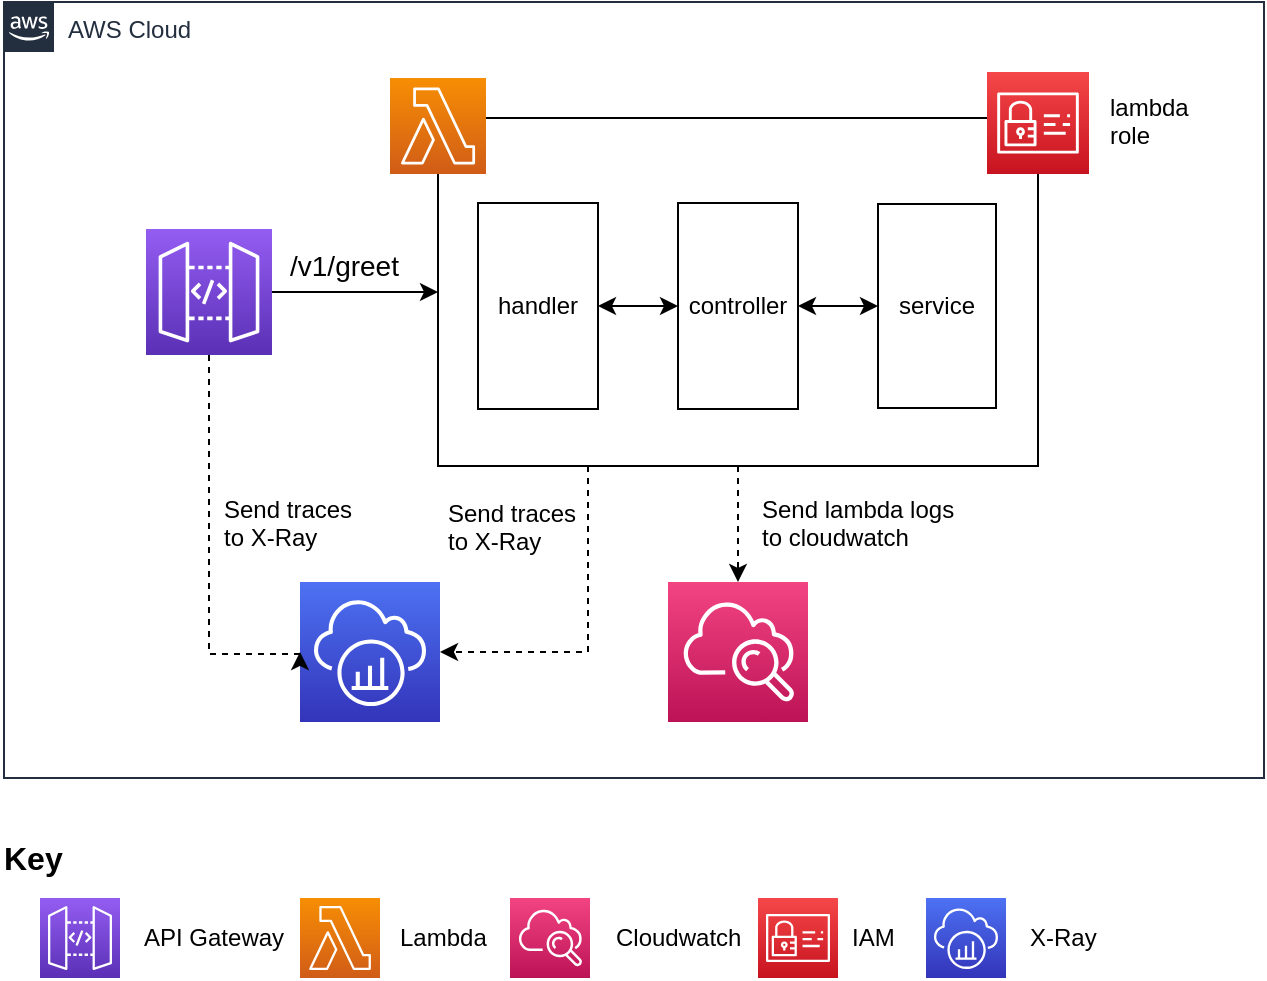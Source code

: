 <mxfile version="14.2.4" type="embed">
    <diagram id="6w1g0II_0v7g0-RlPUKM" name="Page-1">
        <mxGraphModel dx="442" dy="363" grid="1" gridSize="10" guides="1" tooltips="1" connect="1" arrows="1" fold="1" page="1" pageScale="1" pageWidth="1169" pageHeight="827" background="none" math="0" shadow="0">
            <root>
                <mxCell id="0"/>
                <mxCell id="1" parent="0"/>
                <mxCell id="VJhF8_b7LZ2ZCpZNgZdt-1" value="AWS Cloud" style="points=[[0,0],[0.25,0],[0.5,0],[0.75,0],[1,0],[1,0.25],[1,0.5],[1,0.75],[1,1],[0.75,1],[0.5,1],[0.25,1],[0,1],[0,0.75],[0,0.5],[0,0.25]];outlineConnect=0;gradientColor=none;html=1;whiteSpace=wrap;fontSize=12;fontStyle=0;shape=mxgraph.aws4.group;grIcon=mxgraph.aws4.group_aws_cloud_alt;strokeColor=#232F3E;fillColor=none;verticalAlign=top;align=left;spacingLeft=30;fontColor=#232F3E;dashed=0;" parent="1" vertex="1">
                    <mxGeometry x="269" y="252" width="630" height="388" as="geometry"/>
                </mxCell>
                <mxCell id="A0feqh_LO4c4gAYyQwBR-2" value="&lt;font style=&quot;font-size: 14px&quot;&gt;/v1/greet&lt;/font&gt;" style="text;html=1;resizable=0;points=[];autosize=1;align=left;verticalAlign=top;spacingTop=-4;" parent="1" vertex="1">
                    <mxGeometry x="410" y="372.5" width="70" height="20" as="geometry"/>
                </mxCell>
                <mxCell id="b237HD22X1SUacGwKrPa-4" style="edgeStyle=orthogonalEdgeStyle;rounded=0;orthogonalLoop=1;jettySize=auto;html=1;exitX=0.5;exitY=1;exitDx=0;exitDy=0;dashed=1;" parent="1" source="A0feqh_LO4c4gAYyQwBR-9" target="b237HD22X1SUacGwKrPa-3" edge="1">
                    <mxGeometry relative="1" as="geometry"/>
                </mxCell>
                <mxCell id="A0feqh_LO4c4gAYyQwBR-9" value="" style="rounded=0;whiteSpace=wrap;html=1;fillColor=none;" parent="1" vertex="1">
                    <mxGeometry x="486" y="310" width="300" height="174" as="geometry"/>
                </mxCell>
                <mxCell id="A0feqh_LO4c4gAYyQwBR-16" style="edgeStyle=orthogonalEdgeStyle;rounded=0;orthogonalLoop=1;jettySize=auto;html=1;exitX=1;exitY=0.5;exitDx=0;exitDy=0;entryX=0;entryY=0.5;entryDx=0;entryDy=0;startArrow=classic;startFill=1;" parent="1" source="A0feqh_LO4c4gAYyQwBR-11" target="A0feqh_LO4c4gAYyQwBR-12" edge="1">
                    <mxGeometry relative="1" as="geometry"/>
                </mxCell>
                <mxCell id="A0feqh_LO4c4gAYyQwBR-11" value="handler" style="rounded=0;whiteSpace=wrap;html=1;fillColor=none;" parent="1" vertex="1">
                    <mxGeometry x="506" y="352.5" width="60" height="103" as="geometry"/>
                </mxCell>
                <mxCell id="A0feqh_LO4c4gAYyQwBR-18" style="edgeStyle=orthogonalEdgeStyle;rounded=0;orthogonalLoop=1;jettySize=auto;html=1;exitX=1;exitY=0.5;exitDx=0;exitDy=0;entryX=0;entryY=0.5;entryDx=0;entryDy=0;startArrow=classic;startFill=1;" parent="1" source="A0feqh_LO4c4gAYyQwBR-12" target="A0feqh_LO4c4gAYyQwBR-13" edge="1">
                    <mxGeometry relative="1" as="geometry"/>
                </mxCell>
                <mxCell id="A0feqh_LO4c4gAYyQwBR-12" value="controller" style="rounded=0;whiteSpace=wrap;html=1;fillColor=none;" parent="1" vertex="1">
                    <mxGeometry x="606" y="352.5" width="60" height="103" as="geometry"/>
                </mxCell>
                <mxCell id="A0feqh_LO4c4gAYyQwBR-13" value="service" style="rounded=0;whiteSpace=wrap;html=1;fillColor=none;" parent="1" vertex="1">
                    <mxGeometry x="706" y="353" width="59" height="102" as="geometry"/>
                </mxCell>
                <mxCell id="b237HD22X1SUacGwKrPa-2" value="" style="outlineConnect=0;fontColor=#232F3E;gradientColor=#F78E04;gradientDirection=north;fillColor=#D05C17;strokeColor=#ffffff;dashed=0;verticalLabelPosition=bottom;verticalAlign=top;align=center;html=1;fontSize=12;fontStyle=0;aspect=fixed;shape=mxgraph.aws4.resourceIcon;resIcon=mxgraph.aws4.lambda;" parent="1" vertex="1">
                    <mxGeometry x="462" y="290" width="48" height="48" as="geometry"/>
                </mxCell>
                <mxCell id="b237HD22X1SUacGwKrPa-3" value="" style="outlineConnect=0;fontColor=#232F3E;gradientColor=#F34482;gradientDirection=north;fillColor=#BC1356;strokeColor=#ffffff;dashed=0;verticalLabelPosition=bottom;verticalAlign=top;align=center;html=1;fontSize=12;fontStyle=0;aspect=fixed;shape=mxgraph.aws4.resourceIcon;resIcon=mxgraph.aws4.cloudwatch;" parent="1" vertex="1">
                    <mxGeometry x="601" y="542" width="70" height="70" as="geometry"/>
                </mxCell>
                <mxCell id="b237HD22X1SUacGwKrPa-6" style="edgeStyle=orthogonalEdgeStyle;rounded=0;orthogonalLoop=1;jettySize=auto;html=1;entryX=0;entryY=0.5;entryDx=0;entryDy=0;" parent="1" source="b237HD22X1SUacGwKrPa-5" target="A0feqh_LO4c4gAYyQwBR-9" edge="1">
                    <mxGeometry relative="1" as="geometry"/>
                </mxCell>
                <mxCell id="b237HD22X1SUacGwKrPa-5" value="" style="outlineConnect=0;fontColor=#232F3E;gradientColor=#945DF2;gradientDirection=north;fillColor=#5A30B5;strokeColor=#ffffff;dashed=0;verticalLabelPosition=bottom;verticalAlign=top;align=center;html=1;fontSize=12;fontStyle=0;aspect=fixed;shape=mxgraph.aws4.resourceIcon;resIcon=mxgraph.aws4.api_gateway;" parent="1" vertex="1">
                    <mxGeometry x="340" y="365.5" width="63" height="63" as="geometry"/>
                </mxCell>
                <mxCell id="b237HD22X1SUacGwKrPa-7" value="&lt;b&gt;&lt;font style=&quot;font-size: 16px&quot;&gt;Key&lt;/font&gt;&lt;/b&gt;" style="text;html=1;resizable=0;points=[];autosize=1;align=left;verticalAlign=top;spacingTop=-4;" parent="1" vertex="1">
                    <mxGeometry x="267" y="668" width="40" height="20" as="geometry"/>
                </mxCell>
                <mxCell id="b237HD22X1SUacGwKrPa-8" value="" style="outlineConnect=0;fontColor=#232F3E;gradientColor=#945DF2;gradientDirection=north;fillColor=#5A30B5;strokeColor=#ffffff;dashed=0;verticalLabelPosition=bottom;verticalAlign=top;align=center;html=1;fontSize=12;fontStyle=0;aspect=fixed;shape=mxgraph.aws4.resourceIcon;resIcon=mxgraph.aws4.api_gateway;" parent="1" vertex="1">
                    <mxGeometry x="287" y="700" width="40" height="40" as="geometry"/>
                </mxCell>
                <mxCell id="b237HD22X1SUacGwKrPa-9" value="API Gateway" style="text;html=1;resizable=0;points=[];autosize=1;align=left;verticalAlign=top;spacingTop=-4;" parent="1" vertex="1">
                    <mxGeometry x="337" y="710" width="90" height="20" as="geometry"/>
                </mxCell>
                <mxCell id="b237HD22X1SUacGwKrPa-10" value="" style="outlineConnect=0;fontColor=#232F3E;gradientColor=#F78E04;gradientDirection=north;fillColor=#D05C17;strokeColor=#ffffff;dashed=0;verticalLabelPosition=bottom;verticalAlign=top;align=center;html=1;fontSize=12;fontStyle=0;aspect=fixed;shape=mxgraph.aws4.resourceIcon;resIcon=mxgraph.aws4.lambda;" parent="1" vertex="1">
                    <mxGeometry x="417" y="700" width="40" height="40" as="geometry"/>
                </mxCell>
                <mxCell id="b237HD22X1SUacGwKrPa-11" value="Lambda" style="text;html=1;resizable=0;points=[];autosize=1;align=left;verticalAlign=top;spacingTop=-4;" parent="1" vertex="1">
                    <mxGeometry x="465" y="710" width="60" height="20" as="geometry"/>
                </mxCell>
                <mxCell id="b237HD22X1SUacGwKrPa-12" value="" style="outlineConnect=0;fontColor=#232F3E;gradientColor=#F34482;gradientDirection=north;fillColor=#BC1356;strokeColor=#ffffff;dashed=0;verticalLabelPosition=bottom;verticalAlign=top;align=center;html=1;fontSize=12;fontStyle=0;aspect=fixed;shape=mxgraph.aws4.resourceIcon;resIcon=mxgraph.aws4.cloudwatch;" parent="1" vertex="1">
                    <mxGeometry x="522" y="700" width="40" height="40" as="geometry"/>
                </mxCell>
                <mxCell id="b237HD22X1SUacGwKrPa-13" value="Cloudwatch" style="text;html=1;resizable=0;points=[];autosize=1;align=left;verticalAlign=top;spacingTop=-4;" parent="1" vertex="1">
                    <mxGeometry x="573" y="710" width="80" height="20" as="geometry"/>
                </mxCell>
                <mxCell id="b237HD22X1SUacGwKrPa-14" value="" style="outlineConnect=0;fontColor=#232F3E;gradientColor=#F54749;gradientDirection=north;fillColor=#C7131F;strokeColor=#ffffff;dashed=0;verticalLabelPosition=bottom;verticalAlign=top;align=center;html=1;fontSize=12;fontStyle=0;aspect=fixed;shape=mxgraph.aws4.resourceIcon;resIcon=mxgraph.aws4.identity_and_access_management;" parent="1" vertex="1">
                    <mxGeometry x="760.5" y="287" width="51" height="51" as="geometry"/>
                </mxCell>
                <mxCell id="b237HD22X1SUacGwKrPa-15" value="" style="outlineConnect=0;fontColor=#232F3E;gradientColor=#F54749;gradientDirection=north;fillColor=#C7131F;strokeColor=#ffffff;dashed=0;verticalLabelPosition=bottom;verticalAlign=top;align=center;html=1;fontSize=12;fontStyle=0;aspect=fixed;shape=mxgraph.aws4.resourceIcon;resIcon=mxgraph.aws4.identity_and_access_management;" parent="1" vertex="1">
                    <mxGeometry x="646" y="700" width="40" height="40" as="geometry"/>
                </mxCell>
                <mxCell id="b237HD22X1SUacGwKrPa-16" value="IAM" style="text;html=1;resizable=0;points=[];autosize=1;align=left;verticalAlign=top;spacingTop=-4;" parent="1" vertex="1">
                    <mxGeometry x="691" y="710" width="40" height="20" as="geometry"/>
                </mxCell>
                <mxCell id="b237HD22X1SUacGwKrPa-17" value="Send lambda logs &lt;br&gt;to cloudwatch" style="text;html=1;resizable=0;points=[];autosize=1;align=left;verticalAlign=top;spacingTop=-4;" parent="1" vertex="1">
                    <mxGeometry x="645.5" y="496" width="110" height="30" as="geometry"/>
                </mxCell>
                <mxCell id="b237HD22X1SUacGwKrPa-18" value="lambda &lt;br&gt;role" style="text;html=1;resizable=0;points=[];autosize=1;align=left;verticalAlign=top;spacingTop=-4;" parent="1" vertex="1">
                    <mxGeometry x="820" y="295" width="50" height="30" as="geometry"/>
                </mxCell>
                <mxCell id="2" value="" style="points=[[0,0,0],[0.25,0,0],[0.5,0,0],[0.75,0,0],[1,0,0],[0,1,0],[0.25,1,0],[0.5,1,0],[0.75,1,0],[1,1,0],[0,0.25,0],[0,0.5,0],[0,0.75,0],[1,0.25,0],[1,0.5,0],[1,0.75,0]];outlineConnect=0;fontColor=#232F3E;gradientColor=#4D72F3;gradientDirection=north;fillColor=#3334B9;strokeColor=#ffffff;dashed=0;verticalLabelPosition=bottom;verticalAlign=top;align=center;html=1;fontSize=12;fontStyle=0;aspect=fixed;shape=mxgraph.aws4.resourceIcon;resIcon=mxgraph.aws4.xray;" parent="1" vertex="1">
                    <mxGeometry x="417" y="542" width="70" height="70" as="geometry"/>
                </mxCell>
                <mxCell id="3" style="edgeStyle=orthogonalEdgeStyle;rounded=0;orthogonalLoop=1;jettySize=auto;html=1;dashed=1;entryX=0;entryY=0.5;entryDx=0;entryDy=0;entryPerimeter=0;" parent="1" source="b237HD22X1SUacGwKrPa-5" target="2" edge="1">
                    <mxGeometry relative="1" as="geometry">
                        <mxPoint x="646" y="494" as="sourcePoint"/>
                        <mxPoint x="646" y="552" as="targetPoint"/>
                        <Array as="points">
                            <mxPoint x="372" y="578"/>
                        </Array>
                    </mxGeometry>
                </mxCell>
                <mxCell id="4" style="edgeStyle=orthogonalEdgeStyle;rounded=0;orthogonalLoop=1;jettySize=auto;html=1;exitX=0.25;exitY=1;exitDx=0;exitDy=0;dashed=1;entryX=1;entryY=0.5;entryDx=0;entryDy=0;entryPerimeter=0;" parent="1" source="A0feqh_LO4c4gAYyQwBR-9" target="2" edge="1">
                    <mxGeometry relative="1" as="geometry">
                        <mxPoint x="646" y="494" as="sourcePoint"/>
                        <mxPoint x="646" y="552" as="targetPoint"/>
                    </mxGeometry>
                </mxCell>
                <mxCell id="5" value="" style="points=[[0,0,0],[0.25,0,0],[0.5,0,0],[0.75,0,0],[1,0,0],[0,1,0],[0.25,1,0],[0.5,1,0],[0.75,1,0],[1,1,0],[0,0.25,0],[0,0.5,0],[0,0.75,0],[1,0.25,0],[1,0.5,0],[1,0.75,0]];outlineConnect=0;fontColor=#232F3E;gradientColor=#4D72F3;gradientDirection=north;fillColor=#3334B9;strokeColor=#ffffff;dashed=0;verticalLabelPosition=bottom;verticalAlign=top;align=center;html=1;fontSize=12;fontStyle=0;aspect=fixed;shape=mxgraph.aws4.resourceIcon;resIcon=mxgraph.aws4.xray;" parent="1" vertex="1">
                    <mxGeometry x="730" y="700" width="40" height="40" as="geometry"/>
                </mxCell>
                <mxCell id="6" value="X-Ray" style="text;html=1;resizable=0;points=[];autosize=1;align=left;verticalAlign=top;spacingTop=-4;" parent="1" vertex="1">
                    <mxGeometry x="780" y="710" width="50" height="20" as="geometry"/>
                </mxCell>
                <mxCell id="7" value="Send traces &lt;br&gt;to X-Ray" style="text;html=1;resizable=0;points=[];autosize=1;align=left;verticalAlign=top;spacingTop=-4;" parent="1" vertex="1">
                    <mxGeometry x="377" y="496" width="80" height="30" as="geometry"/>
                </mxCell>
                <mxCell id="8" value="Send traces &lt;br&gt;to X-Ray" style="text;html=1;resizable=0;points=[];autosize=1;align=left;verticalAlign=top;spacingTop=-4;" parent="1" vertex="1">
                    <mxGeometry x="489" y="498" width="80" height="30" as="geometry"/>
                </mxCell>
            </root>
        </mxGraphModel>
    </diagram>
</mxfile>